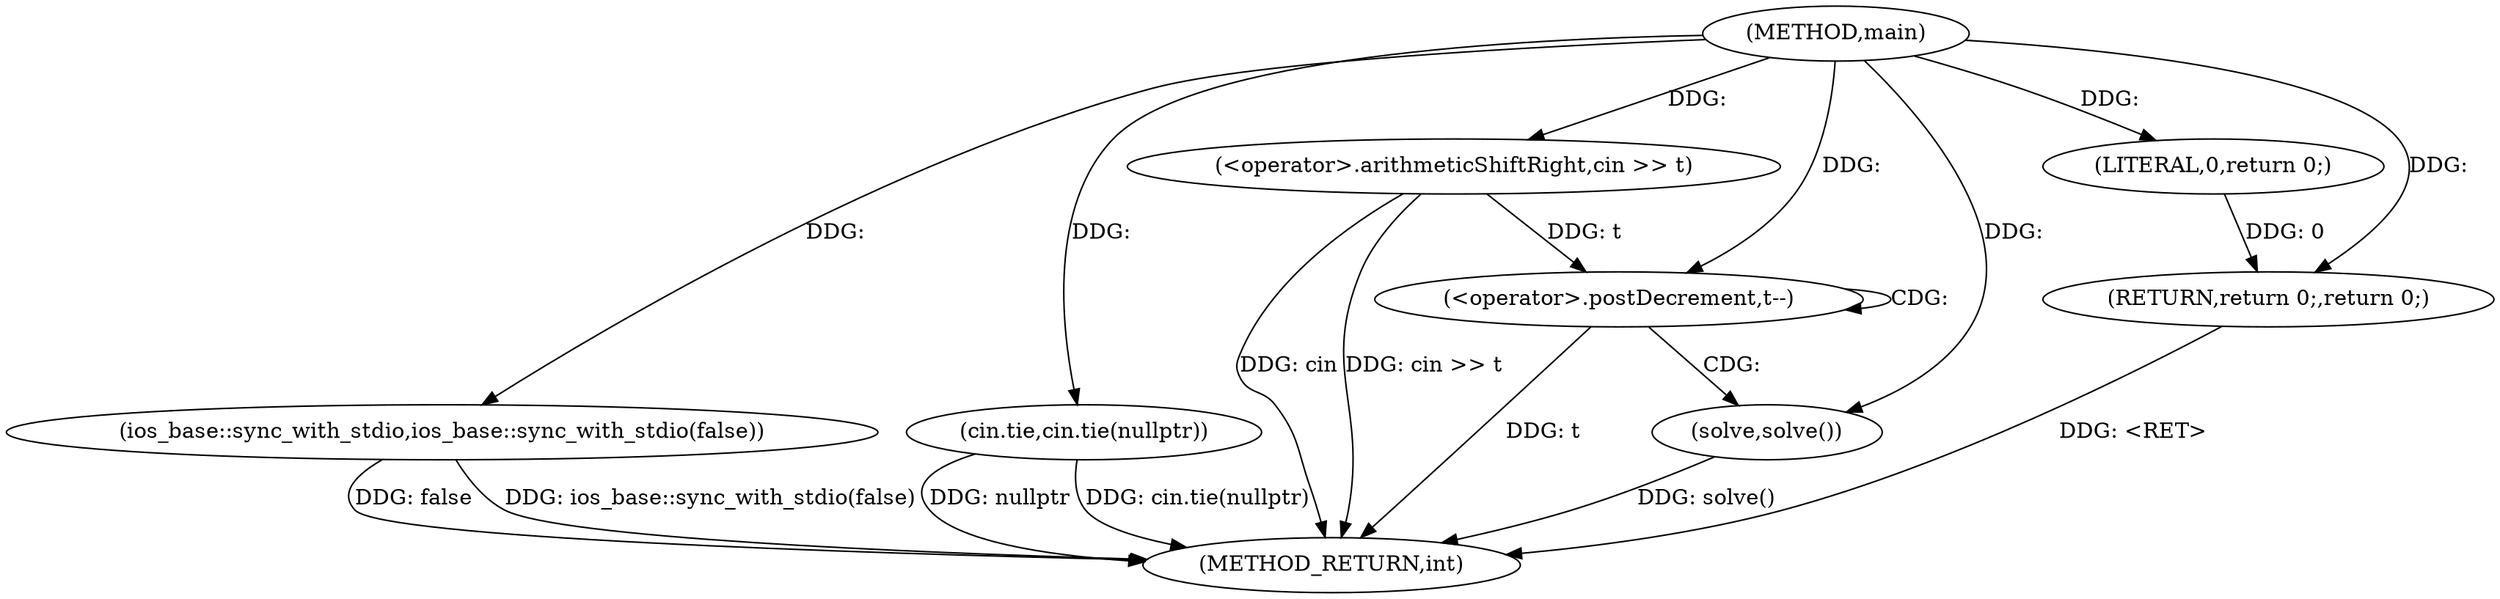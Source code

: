 digraph "main" {  
"1000150" [label = "(METHOD,main)" ]
"1000166" [label = "(METHOD_RETURN,int)" ]
"1000152" [label = "(ios_base::sync_with_stdio,ios_base::sync_with_stdio(false))" ]
"1000154" [label = "(cin.tie,cin.tie(nullptr))" ]
"1000157" [label = "(<operator>.arithmeticShiftRight,cin >> t)" ]
"1000164" [label = "(RETURN,return 0;,return 0;)" ]
"1000161" [label = "(<operator>.postDecrement,t--)" ]
"1000163" [label = "(solve,solve())" ]
"1000165" [label = "(LITERAL,0,return 0;)" ]
  "1000152" -> "1000166"  [ label = "DDG: ios_base::sync_with_stdio(false)"] 
  "1000154" -> "1000166"  [ label = "DDG: cin.tie(nullptr)"] 
  "1000157" -> "1000166"  [ label = "DDG: cin >> t"] 
  "1000161" -> "1000166"  [ label = "DDG: t"] 
  "1000163" -> "1000166"  [ label = "DDG: solve()"] 
  "1000164" -> "1000166"  [ label = "DDG: <RET>"] 
  "1000152" -> "1000166"  [ label = "DDG: false"] 
  "1000157" -> "1000166"  [ label = "DDG: cin"] 
  "1000154" -> "1000166"  [ label = "DDG: nullptr"] 
  "1000165" -> "1000164"  [ label = "DDG: 0"] 
  "1000150" -> "1000164"  [ label = "DDG: "] 
  "1000150" -> "1000152"  [ label = "DDG: "] 
  "1000150" -> "1000154"  [ label = "DDG: "] 
  "1000150" -> "1000157"  [ label = "DDG: "] 
  "1000150" -> "1000163"  [ label = "DDG: "] 
  "1000150" -> "1000165"  [ label = "DDG: "] 
  "1000157" -> "1000161"  [ label = "DDG: t"] 
  "1000150" -> "1000161"  [ label = "DDG: "] 
  "1000161" -> "1000163"  [ label = "CDG: "] 
  "1000161" -> "1000161"  [ label = "CDG: "] 
}
